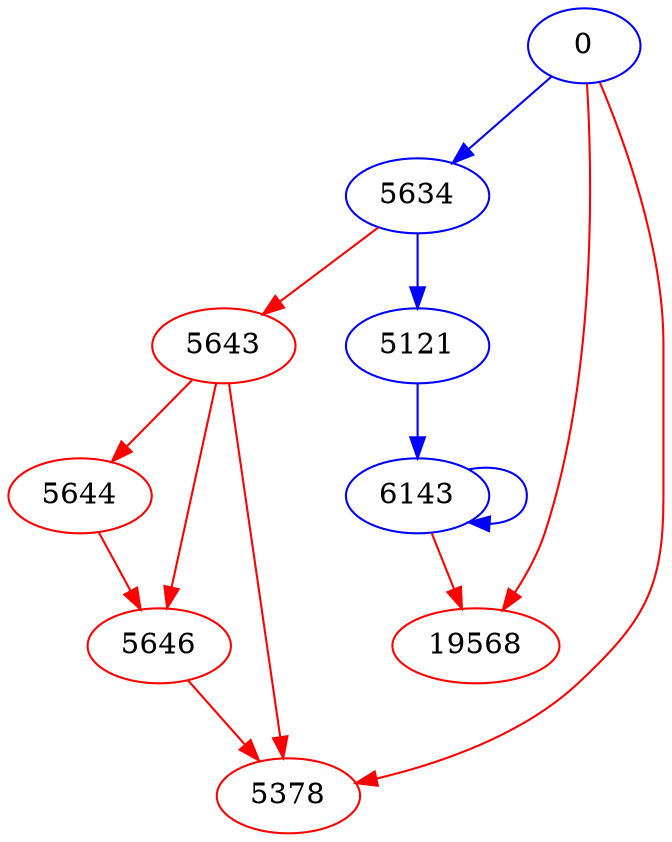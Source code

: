 digraph g {
	node [color=black];
	edge [color=black];
	0	 [color=blue];
	5634	 [color=blue];
	0 -> 5634 [key=new_edge,
	color=blue];
5378 [color=red];
0 -> 5378 [key=new_edge,
color=red];
19568 [color=red];
0 -> 19568 [key=new_edge,
color=red];
5121 [color=blue];
5634 -> 5121 [key=new_edge,
color=blue];
5643 [color=red];
5634 -> 5643 [key=new_edge,
color=red];
6143 [color=blue];
5121 -> 6143 [key=new_edge,
color=blue];
6143 -> 6143 [key=new_edge,
color=blue];
6143 -> 19568 [key=new_edge,
color=red];
5643 -> 5378 [key=new_edge,
color=red];
5644 [color=red];
5643 -> 5644 [key=new_edge,
color=red];
5646 [color=red];
5643 -> 5646 [key=new_edge,
color=red];
5644 -> 5646 [key=new_edge,
color=red];
5646 -> 5378 [key=new_edge,
color=red];
}
